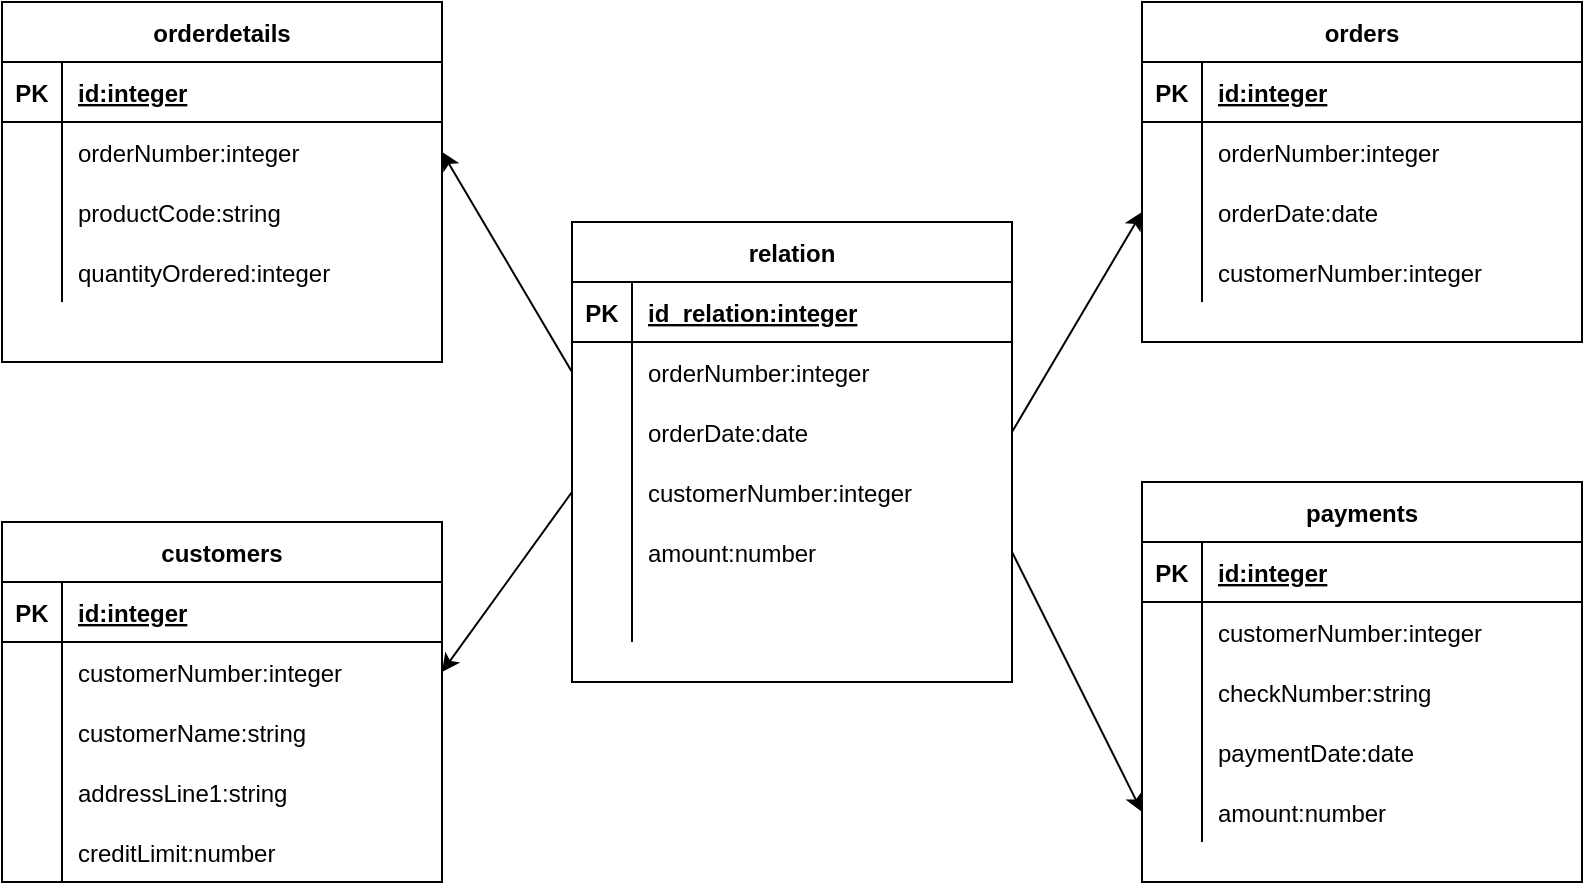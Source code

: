 <mxfile version="13.7.3" type="device"><diagram id="02EnLbq-G4x8Mj8fEYxN" name="Page-1"><mxGraphModel dx="1126" dy="557" grid="1" gridSize="10" guides="1" tooltips="1" connect="1" arrows="1" fold="1" page="1" pageScale="1" pageWidth="850" pageHeight="1100" math="0" shadow="0"><root><mxCell id="0"/><mxCell id="1" parent="0"/><mxCell id="MVTRVSO0pDPjXRBd1_WM-93" value="" style="endArrow=classic;html=1;exitX=0;exitY=0.5;exitDx=0;exitDy=0;entryX=1;entryY=0.5;entryDx=0;entryDy=0;" parent="1" source="MVTRVSO0pDPjXRBd1_WM-74" target="MVTRVSO0pDPjXRBd1_WM-5" edge="1"><mxGeometry width="50" height="50" relative="1" as="geometry"><mxPoint x="530" y="390" as="sourcePoint"/><mxPoint x="360" y="140" as="targetPoint"/><Array as="points"/></mxGeometry></mxCell><mxCell id="MVTRVSO0pDPjXRBd1_WM-94" value="" style="endArrow=classic;html=1;exitX=1;exitY=0.5;exitDx=0;exitDy=0;entryX=0;entryY=0.5;entryDx=0;entryDy=0;" parent="1" source="MVTRVSO0pDPjXRBd1_WM-77" target="MVTRVSO0pDPjXRBd1_WM-29" edge="1"><mxGeometry width="50" height="50" relative="1" as="geometry"><mxPoint x="530" y="390" as="sourcePoint"/><mxPoint x="360" y="260" as="targetPoint"/><Array as="points"/></mxGeometry></mxCell><mxCell id="MVTRVSO0pDPjXRBd1_WM-95" value="" style="endArrow=classic;html=1;exitX=1;exitY=0.5;exitDx=0;exitDy=0;entryX=0;entryY=0.5;entryDx=0;entryDy=0;" parent="1" source="MVTRVSO0pDPjXRBd1_WM-84" target="MVTRVSO0pDPjXRBd1_WM-66" edge="1"><mxGeometry width="50" height="50" relative="1" as="geometry"><mxPoint x="530" y="450" as="sourcePoint"/><mxPoint x="350" y="400" as="targetPoint"/><Array as="points"/></mxGeometry></mxCell><mxCell id="MVTRVSO0pDPjXRBd1_WM-96" value="" style="endArrow=classic;html=1;exitX=0;exitY=0.5;exitDx=0;exitDy=0;entryX=1;entryY=0.5;entryDx=0;entryDy=0;" parent="1" source="MVTRVSO0pDPjXRBd1_WM-80" target="MVTRVSO0pDPjXRBd1_WM-39" edge="1"><mxGeometry width="50" height="50" relative="1" as="geometry"><mxPoint x="530" y="450" as="sourcePoint"/><mxPoint x="580" y="400" as="targetPoint"/><Array as="points"/></mxGeometry></mxCell><mxCell id="MVTRVSO0pDPjXRBd1_WM-70" value="relation" style="shape=table;startSize=30;container=1;collapsible=1;childLayout=tableLayout;fixedRows=1;rowLines=0;fontStyle=1;align=center;resizeLast=1;" parent="1" vertex="1"><mxGeometry x="315" y="280" width="220" height="230" as="geometry"/></mxCell><mxCell id="MVTRVSO0pDPjXRBd1_WM-71" value="" style="shape=partialRectangle;collapsible=0;dropTarget=0;pointerEvents=0;fillColor=none;top=0;left=0;bottom=1;right=0;points=[[0,0.5],[1,0.5]];portConstraint=eastwest;" parent="MVTRVSO0pDPjXRBd1_WM-70" vertex="1"><mxGeometry y="30" width="220" height="30" as="geometry"/></mxCell><mxCell id="MVTRVSO0pDPjXRBd1_WM-72" value="PK" style="shape=partialRectangle;connectable=0;fillColor=none;top=0;left=0;bottom=0;right=0;fontStyle=1;overflow=hidden;" parent="MVTRVSO0pDPjXRBd1_WM-71" vertex="1"><mxGeometry width="30" height="30" as="geometry"/></mxCell><mxCell id="MVTRVSO0pDPjXRBd1_WM-73" value="id_relation:integer" style="shape=partialRectangle;connectable=0;fillColor=none;top=0;left=0;bottom=0;right=0;align=left;spacingLeft=6;fontStyle=5;overflow=hidden;" parent="MVTRVSO0pDPjXRBd1_WM-71" vertex="1"><mxGeometry x="30" width="190" height="30" as="geometry"/></mxCell><mxCell id="MVTRVSO0pDPjXRBd1_WM-74" value="" style="shape=partialRectangle;collapsible=0;dropTarget=0;pointerEvents=0;fillColor=none;top=0;left=0;bottom=0;right=0;points=[[0,0.5],[1,0.5]];portConstraint=eastwest;" parent="MVTRVSO0pDPjXRBd1_WM-70" vertex="1"><mxGeometry y="60" width="220" height="30" as="geometry"/></mxCell><mxCell id="MVTRVSO0pDPjXRBd1_WM-75" value="" style="shape=partialRectangle;connectable=0;fillColor=none;top=0;left=0;bottom=0;right=0;editable=1;overflow=hidden;" parent="MVTRVSO0pDPjXRBd1_WM-74" vertex="1"><mxGeometry width="30" height="30" as="geometry"/></mxCell><mxCell id="MVTRVSO0pDPjXRBd1_WM-76" value="orderNumber:integer" style="shape=partialRectangle;connectable=0;fillColor=none;top=0;left=0;bottom=0;right=0;align=left;spacingLeft=6;overflow=hidden;" parent="MVTRVSO0pDPjXRBd1_WM-74" vertex="1"><mxGeometry x="30" width="190" height="30" as="geometry"/></mxCell><mxCell id="MVTRVSO0pDPjXRBd1_WM-77" value="" style="shape=partialRectangle;collapsible=0;dropTarget=0;pointerEvents=0;fillColor=none;top=0;left=0;bottom=0;right=0;points=[[0,0.5],[1,0.5]];portConstraint=eastwest;" parent="MVTRVSO0pDPjXRBd1_WM-70" vertex="1"><mxGeometry y="90" width="220" height="30" as="geometry"/></mxCell><mxCell id="MVTRVSO0pDPjXRBd1_WM-78" value="" style="shape=partialRectangle;connectable=0;fillColor=none;top=0;left=0;bottom=0;right=0;editable=1;overflow=hidden;" parent="MVTRVSO0pDPjXRBd1_WM-77" vertex="1"><mxGeometry width="30" height="30" as="geometry"/></mxCell><mxCell id="MVTRVSO0pDPjXRBd1_WM-79" value="orderDate:date" style="shape=partialRectangle;connectable=0;fillColor=none;top=0;left=0;bottom=0;right=0;align=left;spacingLeft=6;overflow=hidden;" parent="MVTRVSO0pDPjXRBd1_WM-77" vertex="1"><mxGeometry x="30" width="190" height="30" as="geometry"/></mxCell><mxCell id="MVTRVSO0pDPjXRBd1_WM-80" value="" style="shape=partialRectangle;collapsible=0;dropTarget=0;pointerEvents=0;fillColor=none;top=0;left=0;bottom=0;right=0;points=[[0,0.5],[1,0.5]];portConstraint=eastwest;" parent="MVTRVSO0pDPjXRBd1_WM-70" vertex="1"><mxGeometry y="120" width="220" height="30" as="geometry"/></mxCell><mxCell id="MVTRVSO0pDPjXRBd1_WM-81" value="" style="shape=partialRectangle;connectable=0;fillColor=none;top=0;left=0;bottom=0;right=0;editable=1;overflow=hidden;" parent="MVTRVSO0pDPjXRBd1_WM-80" vertex="1"><mxGeometry width="30" height="30" as="geometry"/></mxCell><mxCell id="MVTRVSO0pDPjXRBd1_WM-82" value="customerNumber:integer" style="shape=partialRectangle;connectable=0;fillColor=none;top=0;left=0;bottom=0;right=0;align=left;spacingLeft=6;overflow=hidden;" parent="MVTRVSO0pDPjXRBd1_WM-80" vertex="1"><mxGeometry x="30" width="190" height="30" as="geometry"/></mxCell><mxCell id="MVTRVSO0pDPjXRBd1_WM-84" value="" style="shape=partialRectangle;collapsible=0;dropTarget=0;pointerEvents=0;fillColor=none;top=0;left=0;bottom=0;right=0;points=[[0,0.5],[1,0.5]];portConstraint=eastwest;" parent="MVTRVSO0pDPjXRBd1_WM-70" vertex="1"><mxGeometry y="150" width="220" height="30" as="geometry"/></mxCell><mxCell id="MVTRVSO0pDPjXRBd1_WM-85" value="" style="shape=partialRectangle;connectable=0;fillColor=none;top=0;left=0;bottom=0;right=0;editable=1;overflow=hidden;" parent="MVTRVSO0pDPjXRBd1_WM-84" vertex="1"><mxGeometry width="30" height="30" as="geometry"/></mxCell><mxCell id="MVTRVSO0pDPjXRBd1_WM-86" value="amount:number" style="shape=partialRectangle;connectable=0;fillColor=none;top=0;left=0;bottom=0;right=0;align=left;spacingLeft=6;overflow=hidden;" parent="MVTRVSO0pDPjXRBd1_WM-84" vertex="1"><mxGeometry x="30" width="190" height="30" as="geometry"/></mxCell><mxCell id="jkp1NgABV4I4ITt-Qzcm-2" value="" style="shape=partialRectangle;collapsible=0;dropTarget=0;pointerEvents=0;fillColor=none;top=0;left=0;bottom=0;right=0;points=[[0,0.5],[1,0.5]];portConstraint=eastwest;" parent="MVTRVSO0pDPjXRBd1_WM-70" vertex="1"><mxGeometry y="180" width="220" height="30" as="geometry"/></mxCell><mxCell id="jkp1NgABV4I4ITt-Qzcm-3" value="" style="shape=partialRectangle;connectable=0;fillColor=none;top=0;left=0;bottom=0;right=0;editable=1;overflow=hidden;" parent="jkp1NgABV4I4ITt-Qzcm-2" vertex="1"><mxGeometry width="30" height="30" as="geometry"/></mxCell><mxCell id="jkp1NgABV4I4ITt-Qzcm-4" value="" style="shape=partialRectangle;connectable=0;fillColor=none;top=0;left=0;bottom=0;right=0;align=left;spacingLeft=6;overflow=hidden;" parent="jkp1NgABV4I4ITt-Qzcm-2" vertex="1"><mxGeometry x="30" width="190" height="30" as="geometry"/></mxCell><mxCell id="MVTRVSO0pDPjXRBd1_WM-1" value="orderdetails" style="shape=table;startSize=30;container=1;collapsible=1;childLayout=tableLayout;fixedRows=1;rowLines=0;fontStyle=1;align=center;resizeLast=1;" parent="1" vertex="1"><mxGeometry x="30" y="170" width="220" height="180" as="geometry"/></mxCell><mxCell id="MVTRVSO0pDPjXRBd1_WM-2" value="" style="shape=partialRectangle;collapsible=0;dropTarget=0;pointerEvents=0;fillColor=none;top=0;left=0;bottom=1;right=0;points=[[0,0.5],[1,0.5]];portConstraint=eastwest;" parent="MVTRVSO0pDPjXRBd1_WM-1" vertex="1"><mxGeometry y="30" width="220" height="30" as="geometry"/></mxCell><mxCell id="MVTRVSO0pDPjXRBd1_WM-3" value="PK" style="shape=partialRectangle;connectable=0;fillColor=none;top=0;left=0;bottom=0;right=0;fontStyle=1;overflow=hidden;" parent="MVTRVSO0pDPjXRBd1_WM-2" vertex="1"><mxGeometry width="30" height="30" as="geometry"/></mxCell><mxCell id="MVTRVSO0pDPjXRBd1_WM-4" value="id:integer" style="shape=partialRectangle;connectable=0;fillColor=none;top=0;left=0;bottom=0;right=0;align=left;spacingLeft=6;fontStyle=5;overflow=hidden;" parent="MVTRVSO0pDPjXRBd1_WM-2" vertex="1"><mxGeometry x="30" width="190" height="30" as="geometry"/></mxCell><mxCell id="MVTRVSO0pDPjXRBd1_WM-5" value="" style="shape=partialRectangle;collapsible=0;dropTarget=0;pointerEvents=0;fillColor=none;top=0;left=0;bottom=0;right=0;points=[[0,0.5],[1,0.5]];portConstraint=eastwest;" parent="MVTRVSO0pDPjXRBd1_WM-1" vertex="1"><mxGeometry y="60" width="220" height="30" as="geometry"/></mxCell><mxCell id="MVTRVSO0pDPjXRBd1_WM-6" value="" style="shape=partialRectangle;connectable=0;fillColor=none;top=0;left=0;bottom=0;right=0;editable=1;overflow=hidden;" parent="MVTRVSO0pDPjXRBd1_WM-5" vertex="1"><mxGeometry width="30" height="30" as="geometry"/></mxCell><mxCell id="MVTRVSO0pDPjXRBd1_WM-7" value="orderNumber:integer" style="shape=partialRectangle;connectable=0;fillColor=none;top=0;left=0;bottom=0;right=0;align=left;spacingLeft=6;overflow=hidden;" parent="MVTRVSO0pDPjXRBd1_WM-5" vertex="1"><mxGeometry x="30" width="190" height="30" as="geometry"/></mxCell><mxCell id="MVTRVSO0pDPjXRBd1_WM-8" value="" style="shape=partialRectangle;collapsible=0;dropTarget=0;pointerEvents=0;fillColor=none;top=0;left=0;bottom=0;right=0;points=[[0,0.5],[1,0.5]];portConstraint=eastwest;" parent="MVTRVSO0pDPjXRBd1_WM-1" vertex="1"><mxGeometry y="90" width="220" height="30" as="geometry"/></mxCell><mxCell id="MVTRVSO0pDPjXRBd1_WM-9" value="" style="shape=partialRectangle;connectable=0;fillColor=none;top=0;left=0;bottom=0;right=0;editable=1;overflow=hidden;" parent="MVTRVSO0pDPjXRBd1_WM-8" vertex="1"><mxGeometry width="30" height="30" as="geometry"/></mxCell><mxCell id="MVTRVSO0pDPjXRBd1_WM-10" value="productCode:string" style="shape=partialRectangle;connectable=0;fillColor=none;top=0;left=0;bottom=0;right=0;align=left;spacingLeft=6;overflow=hidden;" parent="MVTRVSO0pDPjXRBd1_WM-8" vertex="1"><mxGeometry x="30" width="190" height="30" as="geometry"/></mxCell><mxCell id="MVTRVSO0pDPjXRBd1_WM-11" value="" style="shape=partialRectangle;collapsible=0;dropTarget=0;pointerEvents=0;fillColor=none;top=0;left=0;bottom=0;right=0;points=[[0,0.5],[1,0.5]];portConstraint=eastwest;" parent="MVTRVSO0pDPjXRBd1_WM-1" vertex="1"><mxGeometry y="120" width="220" height="30" as="geometry"/></mxCell><mxCell id="MVTRVSO0pDPjXRBd1_WM-12" value="" style="shape=partialRectangle;connectable=0;fillColor=none;top=0;left=0;bottom=0;right=0;editable=1;overflow=hidden;" parent="MVTRVSO0pDPjXRBd1_WM-11" vertex="1"><mxGeometry width="30" height="30" as="geometry"/></mxCell><mxCell id="MVTRVSO0pDPjXRBd1_WM-13" value="quantityOrdered:integer" style="shape=partialRectangle;connectable=0;fillColor=none;top=0;left=0;bottom=0;right=0;align=left;spacingLeft=6;overflow=hidden;" parent="MVTRVSO0pDPjXRBd1_WM-11" vertex="1"><mxGeometry x="30" width="190" height="30" as="geometry"/></mxCell><mxCell id="MVTRVSO0pDPjXRBd1_WM-22" value="orders" style="shape=table;startSize=30;container=1;collapsible=1;childLayout=tableLayout;fixedRows=1;rowLines=0;fontStyle=1;align=center;resizeLast=1;" parent="1" vertex="1"><mxGeometry x="600" y="170" width="220" height="170" as="geometry"/></mxCell><mxCell id="MVTRVSO0pDPjXRBd1_WM-23" value="" style="shape=partialRectangle;collapsible=0;dropTarget=0;pointerEvents=0;fillColor=none;top=0;left=0;bottom=1;right=0;points=[[0,0.5],[1,0.5]];portConstraint=eastwest;" parent="MVTRVSO0pDPjXRBd1_WM-22" vertex="1"><mxGeometry y="30" width="220" height="30" as="geometry"/></mxCell><mxCell id="MVTRVSO0pDPjXRBd1_WM-24" value="PK" style="shape=partialRectangle;connectable=0;fillColor=none;top=0;left=0;bottom=0;right=0;fontStyle=1;overflow=hidden;" parent="MVTRVSO0pDPjXRBd1_WM-23" vertex="1"><mxGeometry width="30" height="30" as="geometry"/></mxCell><mxCell id="MVTRVSO0pDPjXRBd1_WM-25" value="id:integer" style="shape=partialRectangle;connectable=0;fillColor=none;top=0;left=0;bottom=0;right=0;align=left;spacingLeft=6;fontStyle=5;overflow=hidden;" parent="MVTRVSO0pDPjXRBd1_WM-23" vertex="1"><mxGeometry x="30" width="190" height="30" as="geometry"/></mxCell><mxCell id="MVTRVSO0pDPjXRBd1_WM-26" value="" style="shape=partialRectangle;collapsible=0;dropTarget=0;pointerEvents=0;fillColor=none;top=0;left=0;bottom=0;right=0;points=[[0,0.5],[1,0.5]];portConstraint=eastwest;" parent="MVTRVSO0pDPjXRBd1_WM-22" vertex="1"><mxGeometry y="60" width="220" height="30" as="geometry"/></mxCell><mxCell id="MVTRVSO0pDPjXRBd1_WM-27" value="" style="shape=partialRectangle;connectable=0;fillColor=none;top=0;left=0;bottom=0;right=0;editable=1;overflow=hidden;" parent="MVTRVSO0pDPjXRBd1_WM-26" vertex="1"><mxGeometry width="30" height="30" as="geometry"/></mxCell><mxCell id="MVTRVSO0pDPjXRBd1_WM-28" value="orderNumber:integer" style="shape=partialRectangle;connectable=0;fillColor=none;top=0;left=0;bottom=0;right=0;align=left;spacingLeft=6;overflow=hidden;" parent="MVTRVSO0pDPjXRBd1_WM-26" vertex="1"><mxGeometry x="30" width="190" height="30" as="geometry"/></mxCell><mxCell id="MVTRVSO0pDPjXRBd1_WM-29" value="" style="shape=partialRectangle;collapsible=0;dropTarget=0;pointerEvents=0;fillColor=none;top=0;left=0;bottom=0;right=0;points=[[0,0.5],[1,0.5]];portConstraint=eastwest;" parent="MVTRVSO0pDPjXRBd1_WM-22" vertex="1"><mxGeometry y="90" width="220" height="30" as="geometry"/></mxCell><mxCell id="MVTRVSO0pDPjXRBd1_WM-30" value="" style="shape=partialRectangle;connectable=0;fillColor=none;top=0;left=0;bottom=0;right=0;editable=1;overflow=hidden;" parent="MVTRVSO0pDPjXRBd1_WM-29" vertex="1"><mxGeometry width="30" height="30" as="geometry"/></mxCell><mxCell id="MVTRVSO0pDPjXRBd1_WM-31" value="orderDate:date" style="shape=partialRectangle;connectable=0;fillColor=none;top=0;left=0;bottom=0;right=0;align=left;spacingLeft=6;overflow=hidden;" parent="MVTRVSO0pDPjXRBd1_WM-29" vertex="1"><mxGeometry x="30" width="190" height="30" as="geometry"/></mxCell><mxCell id="MVTRVSO0pDPjXRBd1_WM-32" value="" style="shape=partialRectangle;collapsible=0;dropTarget=0;pointerEvents=0;fillColor=none;top=0;left=0;bottom=0;right=0;points=[[0,0.5],[1,0.5]];portConstraint=eastwest;" parent="MVTRVSO0pDPjXRBd1_WM-22" vertex="1"><mxGeometry y="120" width="220" height="30" as="geometry"/></mxCell><mxCell id="MVTRVSO0pDPjXRBd1_WM-33" value="" style="shape=partialRectangle;connectable=0;fillColor=none;top=0;left=0;bottom=0;right=0;editable=1;overflow=hidden;" parent="MVTRVSO0pDPjXRBd1_WM-32" vertex="1"><mxGeometry width="30" height="30" as="geometry"/></mxCell><mxCell id="MVTRVSO0pDPjXRBd1_WM-34" value="customerNumber:integer" style="shape=partialRectangle;connectable=0;fillColor=none;top=0;left=0;bottom=0;right=0;align=left;spacingLeft=6;overflow=hidden;" parent="MVTRVSO0pDPjXRBd1_WM-32" vertex="1"><mxGeometry x="30" width="190" height="30" as="geometry"/></mxCell><mxCell id="MVTRVSO0pDPjXRBd1_WM-35" value="customers" style="shape=table;startSize=30;container=1;collapsible=1;childLayout=tableLayout;fixedRows=1;rowLines=0;fontStyle=1;align=center;resizeLast=1;" parent="1" vertex="1"><mxGeometry x="30" y="430" width="220" height="180" as="geometry"/></mxCell><mxCell id="MVTRVSO0pDPjXRBd1_WM-36" value="" style="shape=partialRectangle;collapsible=0;dropTarget=0;pointerEvents=0;fillColor=none;top=0;left=0;bottom=1;right=0;points=[[0,0.5],[1,0.5]];portConstraint=eastwest;" parent="MVTRVSO0pDPjXRBd1_WM-35" vertex="1"><mxGeometry y="30" width="220" height="30" as="geometry"/></mxCell><mxCell id="MVTRVSO0pDPjXRBd1_WM-37" value="PK" style="shape=partialRectangle;connectable=0;fillColor=none;top=0;left=0;bottom=0;right=0;fontStyle=1;overflow=hidden;" parent="MVTRVSO0pDPjXRBd1_WM-36" vertex="1"><mxGeometry width="30" height="30" as="geometry"/></mxCell><mxCell id="MVTRVSO0pDPjXRBd1_WM-38" value="id:integer" style="shape=partialRectangle;connectable=0;fillColor=none;top=0;left=0;bottom=0;right=0;align=left;spacingLeft=6;fontStyle=5;overflow=hidden;" parent="MVTRVSO0pDPjXRBd1_WM-36" vertex="1"><mxGeometry x="30" width="190" height="30" as="geometry"/></mxCell><mxCell id="MVTRVSO0pDPjXRBd1_WM-39" value="" style="shape=partialRectangle;collapsible=0;dropTarget=0;pointerEvents=0;fillColor=none;top=0;left=0;bottom=0;right=0;points=[[0,0.5],[1,0.5]];portConstraint=eastwest;" parent="MVTRVSO0pDPjXRBd1_WM-35" vertex="1"><mxGeometry y="60" width="220" height="30" as="geometry"/></mxCell><mxCell id="MVTRVSO0pDPjXRBd1_WM-40" value="" style="shape=partialRectangle;connectable=0;fillColor=none;top=0;left=0;bottom=0;right=0;editable=1;overflow=hidden;" parent="MVTRVSO0pDPjXRBd1_WM-39" vertex="1"><mxGeometry width="30" height="30" as="geometry"/></mxCell><mxCell id="MVTRVSO0pDPjXRBd1_WM-41" value="customerNumber:integer" style="shape=partialRectangle;connectable=0;fillColor=none;top=0;left=0;bottom=0;right=0;align=left;spacingLeft=6;overflow=hidden;" parent="MVTRVSO0pDPjXRBd1_WM-39" vertex="1"><mxGeometry x="30" width="190" height="30" as="geometry"/></mxCell><mxCell id="MVTRVSO0pDPjXRBd1_WM-42" value="" style="shape=partialRectangle;collapsible=0;dropTarget=0;pointerEvents=0;fillColor=none;top=0;left=0;bottom=0;right=0;points=[[0,0.5],[1,0.5]];portConstraint=eastwest;" parent="MVTRVSO0pDPjXRBd1_WM-35" vertex="1"><mxGeometry y="90" width="220" height="30" as="geometry"/></mxCell><mxCell id="MVTRVSO0pDPjXRBd1_WM-43" value="" style="shape=partialRectangle;connectable=0;fillColor=none;top=0;left=0;bottom=0;right=0;editable=1;overflow=hidden;" parent="MVTRVSO0pDPjXRBd1_WM-42" vertex="1"><mxGeometry width="30" height="30" as="geometry"/></mxCell><mxCell id="MVTRVSO0pDPjXRBd1_WM-44" value="customerName:string" style="shape=partialRectangle;connectable=0;fillColor=none;top=0;left=0;bottom=0;right=0;align=left;spacingLeft=6;overflow=hidden;" parent="MVTRVSO0pDPjXRBd1_WM-42" vertex="1"><mxGeometry x="30" width="190" height="30" as="geometry"/></mxCell><mxCell id="MVTRVSO0pDPjXRBd1_WM-45" value="" style="shape=partialRectangle;collapsible=0;dropTarget=0;pointerEvents=0;fillColor=none;top=0;left=0;bottom=0;right=0;points=[[0,0.5],[1,0.5]];portConstraint=eastwest;" parent="MVTRVSO0pDPjXRBd1_WM-35" vertex="1"><mxGeometry y="120" width="220" height="30" as="geometry"/></mxCell><mxCell id="MVTRVSO0pDPjXRBd1_WM-46" value="" style="shape=partialRectangle;connectable=0;fillColor=none;top=0;left=0;bottom=0;right=0;editable=1;overflow=hidden;" parent="MVTRVSO0pDPjXRBd1_WM-45" vertex="1"><mxGeometry width="30" height="30" as="geometry"/></mxCell><mxCell id="MVTRVSO0pDPjXRBd1_WM-47" value="addressLine1:string" style="shape=partialRectangle;connectable=0;fillColor=none;top=0;left=0;bottom=0;right=0;align=left;spacingLeft=6;overflow=hidden;" parent="MVTRVSO0pDPjXRBd1_WM-45" vertex="1"><mxGeometry x="30" width="190" height="30" as="geometry"/></mxCell><mxCell id="MVTRVSO0pDPjXRBd1_WM-49" value="" style="shape=partialRectangle;collapsible=0;dropTarget=0;pointerEvents=0;fillColor=none;top=0;left=0;bottom=0;right=0;points=[[0,0.5],[1,0.5]];portConstraint=eastwest;" parent="MVTRVSO0pDPjXRBd1_WM-35" vertex="1"><mxGeometry y="150" width="220" height="30" as="geometry"/></mxCell><mxCell id="MVTRVSO0pDPjXRBd1_WM-50" value="" style="shape=partialRectangle;connectable=0;fillColor=none;top=0;left=0;bottom=0;right=0;editable=1;overflow=hidden;" parent="MVTRVSO0pDPjXRBd1_WM-49" vertex="1"><mxGeometry width="30" height="30" as="geometry"/></mxCell><mxCell id="MVTRVSO0pDPjXRBd1_WM-51" value="creditLimit:number" style="shape=partialRectangle;connectable=0;fillColor=none;top=0;left=0;bottom=0;right=0;align=left;spacingLeft=6;overflow=hidden;" parent="MVTRVSO0pDPjXRBd1_WM-49" vertex="1"><mxGeometry x="30" width="190" height="30" as="geometry"/></mxCell><mxCell id="MVTRVSO0pDPjXRBd1_WM-52" value="payments" style="shape=table;startSize=30;container=1;collapsible=1;childLayout=tableLayout;fixedRows=1;rowLines=0;fontStyle=1;align=center;resizeLast=1;" parent="1" vertex="1"><mxGeometry x="600" y="410" width="220" height="200" as="geometry"/></mxCell><mxCell id="MVTRVSO0pDPjXRBd1_WM-53" value="" style="shape=partialRectangle;collapsible=0;dropTarget=0;pointerEvents=0;fillColor=none;top=0;left=0;bottom=1;right=0;points=[[0,0.5],[1,0.5]];portConstraint=eastwest;" parent="MVTRVSO0pDPjXRBd1_WM-52" vertex="1"><mxGeometry y="30" width="220" height="30" as="geometry"/></mxCell><mxCell id="MVTRVSO0pDPjXRBd1_WM-54" value="PK" style="shape=partialRectangle;connectable=0;fillColor=none;top=0;left=0;bottom=0;right=0;fontStyle=1;overflow=hidden;" parent="MVTRVSO0pDPjXRBd1_WM-53" vertex="1"><mxGeometry width="30" height="30" as="geometry"/></mxCell><mxCell id="MVTRVSO0pDPjXRBd1_WM-55" value="id:integer" style="shape=partialRectangle;connectable=0;fillColor=none;top=0;left=0;bottom=0;right=0;align=left;spacingLeft=6;fontStyle=5;overflow=hidden;" parent="MVTRVSO0pDPjXRBd1_WM-53" vertex="1"><mxGeometry x="30" width="190" height="30" as="geometry"/></mxCell><mxCell id="MVTRVSO0pDPjXRBd1_WM-56" value="" style="shape=partialRectangle;collapsible=0;dropTarget=0;pointerEvents=0;fillColor=none;top=0;left=0;bottom=0;right=0;points=[[0,0.5],[1,0.5]];portConstraint=eastwest;" parent="MVTRVSO0pDPjXRBd1_WM-52" vertex="1"><mxGeometry y="60" width="220" height="30" as="geometry"/></mxCell><mxCell id="MVTRVSO0pDPjXRBd1_WM-57" value="" style="shape=partialRectangle;connectable=0;fillColor=none;top=0;left=0;bottom=0;right=0;editable=1;overflow=hidden;" parent="MVTRVSO0pDPjXRBd1_WM-56" vertex="1"><mxGeometry width="30" height="30" as="geometry"/></mxCell><mxCell id="MVTRVSO0pDPjXRBd1_WM-58" value="customerNumber:integer" style="shape=partialRectangle;connectable=0;fillColor=none;top=0;left=0;bottom=0;right=0;align=left;spacingLeft=6;overflow=hidden;" parent="MVTRVSO0pDPjXRBd1_WM-56" vertex="1"><mxGeometry x="30" width="190" height="30" as="geometry"/></mxCell><mxCell id="MVTRVSO0pDPjXRBd1_WM-59" value="" style="shape=partialRectangle;collapsible=0;dropTarget=0;pointerEvents=0;fillColor=none;top=0;left=0;bottom=0;right=0;points=[[0,0.5],[1,0.5]];portConstraint=eastwest;" parent="MVTRVSO0pDPjXRBd1_WM-52" vertex="1"><mxGeometry y="90" width="220" height="30" as="geometry"/></mxCell><mxCell id="MVTRVSO0pDPjXRBd1_WM-60" value="" style="shape=partialRectangle;connectable=0;fillColor=none;top=0;left=0;bottom=0;right=0;editable=1;overflow=hidden;" parent="MVTRVSO0pDPjXRBd1_WM-59" vertex="1"><mxGeometry width="30" height="30" as="geometry"/></mxCell><mxCell id="MVTRVSO0pDPjXRBd1_WM-61" value="checkNumber:string" style="shape=partialRectangle;connectable=0;fillColor=none;top=0;left=0;bottom=0;right=0;align=left;spacingLeft=6;overflow=hidden;" parent="MVTRVSO0pDPjXRBd1_WM-59" vertex="1"><mxGeometry x="30" width="190" height="30" as="geometry"/></mxCell><mxCell id="MVTRVSO0pDPjXRBd1_WM-62" value="" style="shape=partialRectangle;collapsible=0;dropTarget=0;pointerEvents=0;fillColor=none;top=0;left=0;bottom=0;right=0;points=[[0,0.5],[1,0.5]];portConstraint=eastwest;" parent="MVTRVSO0pDPjXRBd1_WM-52" vertex="1"><mxGeometry y="120" width="220" height="30" as="geometry"/></mxCell><mxCell id="MVTRVSO0pDPjXRBd1_WM-63" value="" style="shape=partialRectangle;connectable=0;fillColor=none;top=0;left=0;bottom=0;right=0;editable=1;overflow=hidden;" parent="MVTRVSO0pDPjXRBd1_WM-62" vertex="1"><mxGeometry width="30" height="30" as="geometry"/></mxCell><mxCell id="MVTRVSO0pDPjXRBd1_WM-64" value="paymentDate:date" style="shape=partialRectangle;connectable=0;fillColor=none;top=0;left=0;bottom=0;right=0;align=left;spacingLeft=6;overflow=hidden;" parent="MVTRVSO0pDPjXRBd1_WM-62" vertex="1"><mxGeometry x="30" width="190" height="30" as="geometry"/></mxCell><mxCell id="MVTRVSO0pDPjXRBd1_WM-66" value="" style="shape=partialRectangle;collapsible=0;dropTarget=0;pointerEvents=0;fillColor=none;top=0;left=0;bottom=0;right=0;points=[[0,0.5],[1,0.5]];portConstraint=eastwest;" parent="MVTRVSO0pDPjXRBd1_WM-52" vertex="1"><mxGeometry y="150" width="220" height="30" as="geometry"/></mxCell><mxCell id="MVTRVSO0pDPjXRBd1_WM-67" value="" style="shape=partialRectangle;connectable=0;fillColor=none;top=0;left=0;bottom=0;right=0;editable=1;overflow=hidden;" parent="MVTRVSO0pDPjXRBd1_WM-66" vertex="1"><mxGeometry width="30" height="30" as="geometry"/></mxCell><mxCell id="MVTRVSO0pDPjXRBd1_WM-68" value="amount:number" style="shape=partialRectangle;connectable=0;fillColor=none;top=0;left=0;bottom=0;right=0;align=left;spacingLeft=6;overflow=hidden;" parent="MVTRVSO0pDPjXRBd1_WM-66" vertex="1"><mxGeometry x="30" width="190" height="30" as="geometry"/></mxCell></root></mxGraphModel></diagram></mxfile>